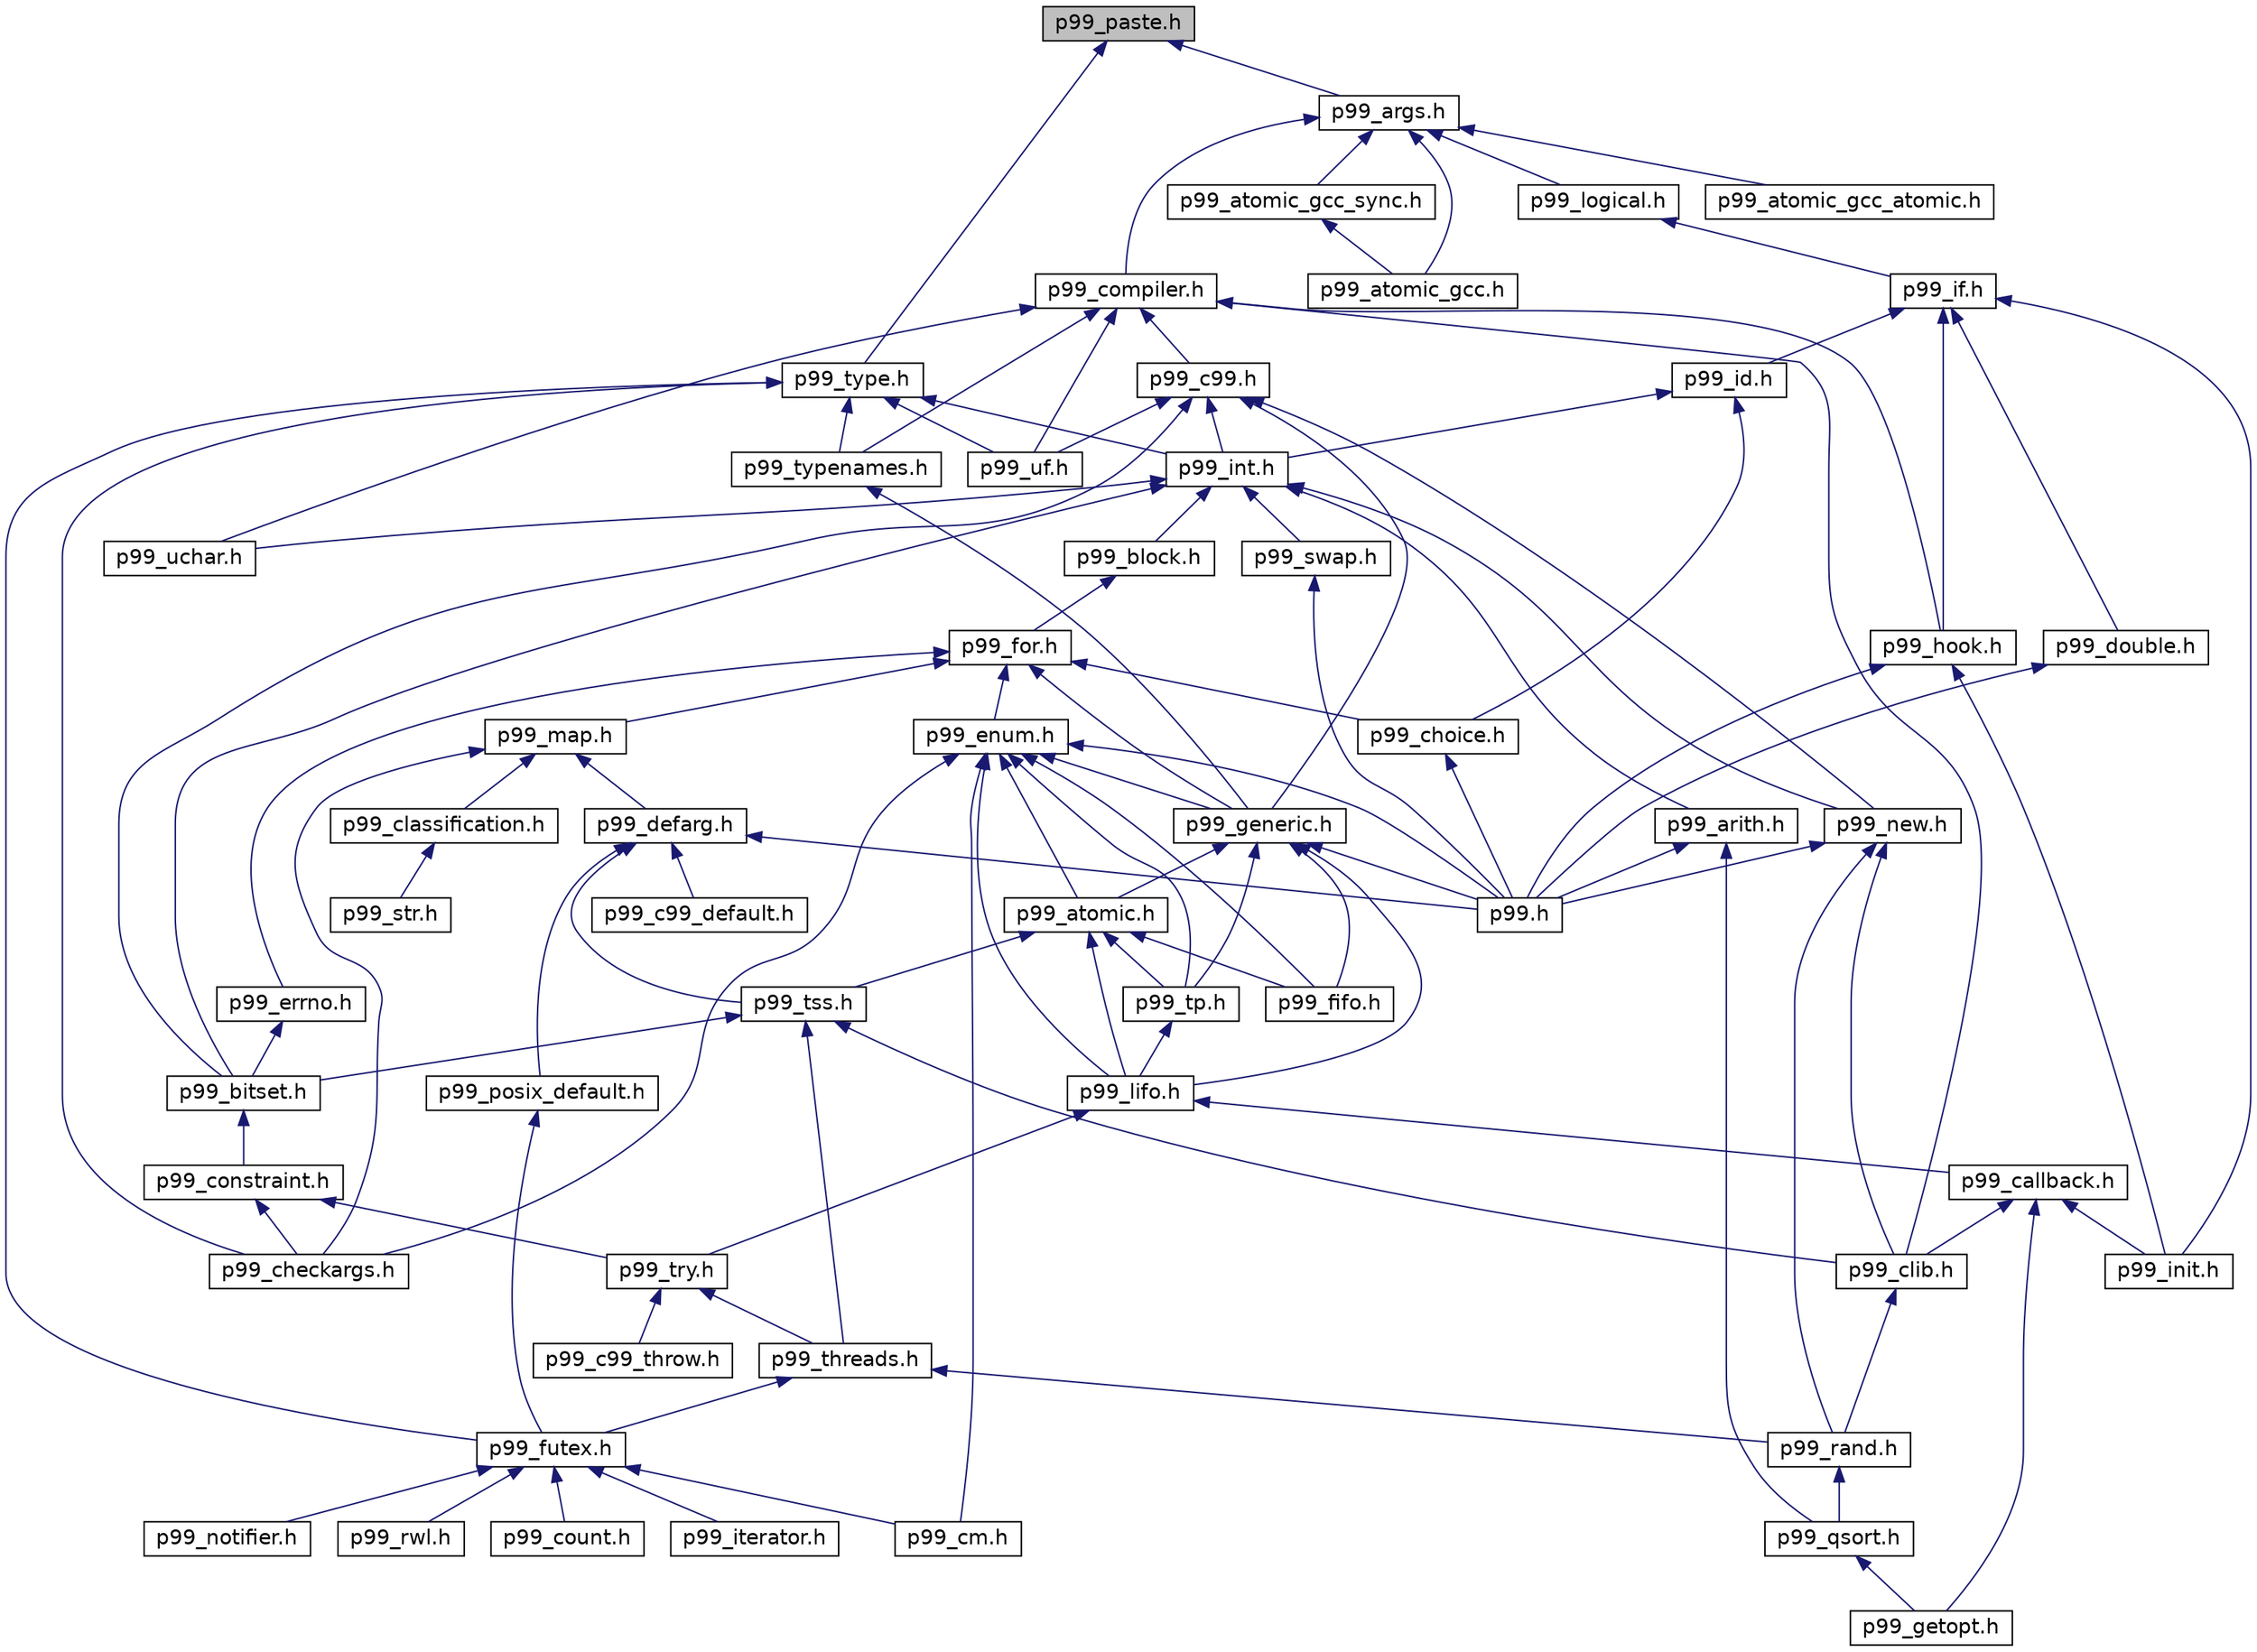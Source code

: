 digraph "p99_paste.h"
{
 // LATEX_PDF_SIZE
  edge [fontname="Helvetica",fontsize="14",labelfontname="Helvetica",labelfontsize="14"];
  node [fontname="Helvetica",fontsize="14",shape=record];
  Node1 [label="p99_paste.h",height=0.2,width=0.4,color="black", fillcolor="grey75", style="filled", fontcolor="black",tooltip="macros that paste tokens in a predictable way"];
  Node1 -> Node2 [dir="back",color="midnightblue",fontsize="14",style="solid",fontname="Helvetica"];
  Node2 [label="p99_args.h",height=0.2,width=0.4,color="black", fillcolor="white", style="filled",URL="$p99__args_8h.html",tooltip="Providing macros that handle variadic macro argument lists."];
  Node2 -> Node3 [dir="back",color="midnightblue",fontsize="14",style="solid",fontname="Helvetica"];
  Node3 [label="p99_logical.h",height=0.2,width=0.4,color="black", fillcolor="white", style="filled",URL="$p99__logical_8h.html",tooltip="macros to handle Boolean conditions at compile time."];
  Node3 -> Node4 [dir="back",color="midnightblue",fontsize="14",style="solid",fontname="Helvetica"];
  Node4 [label="p99_if.h",height=0.2,width=0.4,color="black", fillcolor="white", style="filled",URL="$p99__if_8h.html",tooltip="preprocessor conditionals to use inside macros"];
  Node4 -> Node5 [dir="back",color="midnightblue",fontsize="14",style="solid",fontname="Helvetica"];
  Node5 [label="p99_id.h",height=0.2,width=0.4,color="black", fillcolor="white", style="filled",URL="$p99__id_8h.html",tooltip="Implement a simple FILEID that changes each time this file is included somewhere."];
  Node5 -> Node6 [dir="back",color="midnightblue",fontsize="14",style="solid",fontname="Helvetica"];
  Node6 [label="p99_choice.h",height=0.2,width=0.4,color="black", fillcolor="white", style="filled",URL="$p99__choice_8h.html",tooltip="Choice macros that implement ‘static inline’ table lookup."];
  Node6 -> Node7 [dir="back",color="midnightblue",fontsize="14",style="solid",fontname="Helvetica"];
  Node7 [label="p99.h",height=0.2,width=0.4,color="black", fillcolor="white", style="filled",URL="$p99_8h.html",tooltip="Use this to include all of P99."];
  Node5 -> Node8 [dir="back",color="midnightblue",fontsize="14",style="solid",fontname="Helvetica"];
  Node8 [label="p99_int.h",height=0.2,width=0.4,color="black", fillcolor="white", style="filled",URL="$p99__int_8h.html",tooltip="Macros handling integer types and initialization."];
  Node8 -> Node9 [dir="back",color="midnightblue",fontsize="14",style="solid",fontname="Helvetica"];
  Node9 [label="p99_block.h",height=0.2,width=0.4,color="black", fillcolor="white", style="filled",URL="$p99__block_8h.html",tooltip="Macros that implement controlling blocks."];
  Node9 -> Node10 [dir="back",color="midnightblue",fontsize="14",style="solid",fontname="Helvetica"];
  Node10 [label="p99_for.h",height=0.2,width=0.4,color="black", fillcolor="white", style="filled",URL="$p99__for_8h.html",tooltip="A preprocessor for loop implementation and some derived list handling macros."];
  Node10 -> Node6 [dir="back",color="midnightblue",fontsize="14",style="solid",fontname="Helvetica"];
  Node10 -> Node11 [dir="back",color="midnightblue",fontsize="14",style="solid",fontname="Helvetica"];
  Node11 [label="p99_map.h",height=0.2,width=0.4,color="black", fillcolor="white", style="filled",URL="$p99__map_8h.html",tooltip="macros to produce lists of statements or declarations."];
  Node11 -> Node12 [dir="back",color="midnightblue",fontsize="14",style="solid",fontname="Helvetica"];
  Node12 [label="p99_defarg.h",height=0.2,width=0.4,color="black", fillcolor="white", style="filled",URL="$p99__defarg_8h.html",tooltip="Macros for default arguments to functions."];
  Node12 -> Node7 [dir="back",color="midnightblue",fontsize="14",style="solid",fontname="Helvetica"];
  Node12 -> Node13 [dir="back",color="midnightblue",fontsize="14",style="solid",fontname="Helvetica"];
  Node13 [label="p99_tss.h",height=0.2,width=0.4,color="black", fillcolor="white", style="filled",URL="$p99__tss_8h.html",tooltip=" "];
  Node13 -> Node14 [dir="back",color="midnightblue",fontsize="14",style="solid",fontname="Helvetica"];
  Node14 [label="p99_bitset.h",height=0.2,width=0.4,color="black", fillcolor="white", style="filled",URL="$p99__bitset_8h.html",tooltip=" "];
  Node14 -> Node15 [dir="back",color="midnightblue",fontsize="14",style="solid",fontname="Helvetica"];
  Node15 [label="p99_constraint.h",height=0.2,width=0.4,color="black", fillcolor="white", style="filled",URL="$p99__constraint_8h.html",tooltip=" "];
  Node15 -> Node16 [dir="back",color="midnightblue",fontsize="14",style="solid",fontname="Helvetica"];
  Node16 [label="p99_try.h",height=0.2,width=0.4,color="black", fillcolor="white", style="filled",URL="$p99__try_8h.html",tooltip=" "];
  Node16 -> Node17 [dir="back",color="midnightblue",fontsize="14",style="solid",fontname="Helvetica"];
  Node17 [label="p99_c99_throw.h",height=0.2,width=0.4,color="black", fillcolor="white", style="filled",URL="$p99__c99__throw_8h.html",tooltip=" "];
  Node16 -> Node18 [dir="back",color="midnightblue",fontsize="14",style="solid",fontname="Helvetica"];
  Node18 [label="p99_threads.h",height=0.2,width=0.4,color="black", fillcolor="white", style="filled",URL="$p99__threads_8h.html",tooltip=" "];
  Node18 -> Node19 [dir="back",color="midnightblue",fontsize="14",style="solid",fontname="Helvetica"];
  Node19 [label="p99_futex.h",height=0.2,width=0.4,color="black", fillcolor="white", style="filled",URL="$p99__futex_8h.html",tooltip=" "];
  Node19 -> Node20 [dir="back",color="midnightblue",fontsize="14",style="solid",fontname="Helvetica"];
  Node20 [label="p99_cm.h",height=0.2,width=0.4,color="black", fillcolor="white", style="filled",URL="$p99__cm_8h.html",tooltip=" "];
  Node19 -> Node21 [dir="back",color="midnightblue",fontsize="14",style="solid",fontname="Helvetica"];
  Node21 [label="p99_count.h",height=0.2,width=0.4,color="black", fillcolor="white", style="filled",URL="$p99__count_8h.html",tooltip=" "];
  Node19 -> Node22 [dir="back",color="midnightblue",fontsize="14",style="solid",fontname="Helvetica"];
  Node22 [label="p99_iterator.h",height=0.2,width=0.4,color="black", fillcolor="white", style="filled",URL="$p99__iterator_8h.html",tooltip=" "];
  Node19 -> Node23 [dir="back",color="midnightblue",fontsize="14",style="solid",fontname="Helvetica"];
  Node23 [label="p99_notifier.h",height=0.2,width=0.4,color="black", fillcolor="white", style="filled",URL="$p99__notifier_8h.html",tooltip=" "];
  Node19 -> Node24 [dir="back",color="midnightblue",fontsize="14",style="solid",fontname="Helvetica"];
  Node24 [label="p99_rwl.h",height=0.2,width=0.4,color="black", fillcolor="white", style="filled",URL="$p99__rwl_8h.html",tooltip=" "];
  Node18 -> Node25 [dir="back",color="midnightblue",fontsize="14",style="solid",fontname="Helvetica"];
  Node25 [label="p99_rand.h",height=0.2,width=0.4,color="black", fillcolor="white", style="filled",URL="$p99__rand_8h.html",tooltip="An implementation of George Marsaglia's xorshift PRG with a period of about 2^160."];
  Node25 -> Node26 [dir="back",color="midnightblue",fontsize="14",style="solid",fontname="Helvetica"];
  Node26 [label="p99_qsort.h",height=0.2,width=0.4,color="black", fillcolor="white", style="filled",URL="$p99__qsort_8h.html",tooltip="An implementation of a sorting routine."];
  Node26 -> Node27 [dir="back",color="midnightblue",fontsize="14",style="solid",fontname="Helvetica"];
  Node27 [label="p99_getopt.h",height=0.2,width=0.4,color="black", fillcolor="white", style="filled",URL="$p99__getopt_8h.html",tooltip="Providing macros that handle variadic macro argument lists."];
  Node15 -> Node28 [dir="back",color="midnightblue",fontsize="14",style="solid",fontname="Helvetica"];
  Node28 [label="p99_checkargs.h",height=0.2,width=0.4,color="black", fillcolor="white", style="filled",URL="$p99__checkargs_8h.html",tooltip="Macros to check arguments to functions, in particular of variably modified types."];
  Node13 -> Node29 [dir="back",color="midnightblue",fontsize="14",style="solid",fontname="Helvetica"];
  Node29 [label="p99_clib.h",height=0.2,width=0.4,color="black", fillcolor="white", style="filled",URL="$p99__clib_8h.html",tooltip=" "];
  Node29 -> Node25 [dir="back",color="midnightblue",fontsize="14",style="solid",fontname="Helvetica"];
  Node13 -> Node18 [dir="back",color="midnightblue",fontsize="14",style="solid",fontname="Helvetica"];
  Node12 -> Node30 [dir="back",color="midnightblue",fontsize="14",style="solid",fontname="Helvetica"];
  Node30 [label="p99_c99_default.h",height=0.2,width=0.4,color="black", fillcolor="white", style="filled",URL="$p99__c99__default_8h.html",tooltip=" "];
  Node12 -> Node31 [dir="back",color="midnightblue",fontsize="14",style="solid",fontname="Helvetica"];
  Node31 [label="p99_posix_default.h",height=0.2,width=0.4,color="black", fillcolor="white", style="filled",URL="$p99__posix__default_8h.html",tooltip=" "];
  Node31 -> Node19 [dir="back",color="midnightblue",fontsize="14",style="solid",fontname="Helvetica"];
  Node11 -> Node28 [dir="back",color="midnightblue",fontsize="14",style="solid",fontname="Helvetica"];
  Node11 -> Node32 [dir="back",color="midnightblue",fontsize="14",style="solid",fontname="Helvetica"];
  Node32 [label="p99_classification.h",height=0.2,width=0.4,color="black", fillcolor="white", style="filled",URL="$p99__classification_8h.html",tooltip="classification of different types of token sequences"];
  Node32 -> Node33 [dir="back",color="midnightblue",fontsize="14",style="solid",fontname="Helvetica"];
  Node33 [label="p99_str.h",height=0.2,width=0.4,color="black", fillcolor="white", style="filled",URL="$p99__str_8h.html",tooltip="Provide a family of functions str2XX that provide a safer end-check with a position in the string ins..."];
  Node10 -> Node34 [dir="back",color="midnightblue",fontsize="14",style="solid",fontname="Helvetica"];
  Node34 [label="p99_enum.h",height=0.2,width=0.4,color="black", fillcolor="white", style="filled",URL="$p99__enum_8h.html",tooltip=" "];
  Node34 -> Node7 [dir="back",color="midnightblue",fontsize="14",style="solid",fontname="Helvetica"];
  Node34 -> Node35 [dir="back",color="midnightblue",fontsize="14",style="solid",fontname="Helvetica"];
  Node35 [label="p99_generic.h",height=0.2,width=0.4,color="black", fillcolor="white", style="filled",URL="$p99__generic_8h.html",tooltip=" "];
  Node35 -> Node7 [dir="back",color="midnightblue",fontsize="14",style="solid",fontname="Helvetica"];
  Node35 -> Node36 [dir="back",color="midnightblue",fontsize="14",style="solid",fontname="Helvetica"];
  Node36 [label="p99_atomic.h",height=0.2,width=0.4,color="black", fillcolor="white", style="filled",URL="$p99__atomic_8h.html",tooltip=" "];
  Node36 -> Node13 [dir="back",color="midnightblue",fontsize="14",style="solid",fontname="Helvetica"];
  Node36 -> Node37 [dir="back",color="midnightblue",fontsize="14",style="solid",fontname="Helvetica"];
  Node37 [label="p99_lifo.h",height=0.2,width=0.4,color="black", fillcolor="white", style="filled",URL="$p99__lifo_8h.html",tooltip=" "];
  Node37 -> Node16 [dir="back",color="midnightblue",fontsize="14",style="solid",fontname="Helvetica"];
  Node37 -> Node38 [dir="back",color="midnightblue",fontsize="14",style="solid",fontname="Helvetica"];
  Node38 [label="p99_callback.h",height=0.2,width=0.4,color="black", fillcolor="white", style="filled",URL="$p99__callback_8h.html",tooltip=" "];
  Node38 -> Node29 [dir="back",color="midnightblue",fontsize="14",style="solid",fontname="Helvetica"];
  Node38 -> Node27 [dir="back",color="midnightblue",fontsize="14",style="solid",fontname="Helvetica"];
  Node38 -> Node39 [dir="back",color="midnightblue",fontsize="14",style="solid",fontname="Helvetica"];
  Node39 [label="p99_init.h",height=0.2,width=0.4,color="black", fillcolor="white", style="filled",URL="$p99__init_8h.html",tooltip="Implement initialization functions that are executed early."];
  Node36 -> Node40 [dir="back",color="midnightblue",fontsize="14",style="solid",fontname="Helvetica"];
  Node40 [label="p99_tp.h",height=0.2,width=0.4,color="black", fillcolor="white", style="filled",URL="$p99__tp_8h.html",tooltip=" "];
  Node40 -> Node37 [dir="back",color="midnightblue",fontsize="14",style="solid",fontname="Helvetica"];
  Node36 -> Node41 [dir="back",color="midnightblue",fontsize="14",style="solid",fontname="Helvetica"];
  Node41 [label="p99_fifo.h",height=0.2,width=0.4,color="black", fillcolor="white", style="filled",URL="$p99__fifo_8h.html",tooltip=" "];
  Node35 -> Node37 [dir="back",color="midnightblue",fontsize="14",style="solid",fontname="Helvetica"];
  Node35 -> Node40 [dir="back",color="midnightblue",fontsize="14",style="solid",fontname="Helvetica"];
  Node35 -> Node41 [dir="back",color="midnightblue",fontsize="14",style="solid",fontname="Helvetica"];
  Node34 -> Node36 [dir="back",color="midnightblue",fontsize="14",style="solid",fontname="Helvetica"];
  Node34 -> Node37 [dir="back",color="midnightblue",fontsize="14",style="solid",fontname="Helvetica"];
  Node34 -> Node40 [dir="back",color="midnightblue",fontsize="14",style="solid",fontname="Helvetica"];
  Node34 -> Node28 [dir="back",color="midnightblue",fontsize="14",style="solid",fontname="Helvetica"];
  Node34 -> Node20 [dir="back",color="midnightblue",fontsize="14",style="solid",fontname="Helvetica"];
  Node34 -> Node41 [dir="back",color="midnightblue",fontsize="14",style="solid",fontname="Helvetica"];
  Node10 -> Node35 [dir="back",color="midnightblue",fontsize="14",style="solid",fontname="Helvetica"];
  Node10 -> Node42 [dir="back",color="midnightblue",fontsize="14",style="solid",fontname="Helvetica"];
  Node42 [label="p99_errno.h",height=0.2,width=0.4,color="black", fillcolor="white", style="filled",URL="$p99__errno_8h.html",tooltip=" "];
  Node42 -> Node14 [dir="back",color="midnightblue",fontsize="14",style="solid",fontname="Helvetica"];
  Node8 -> Node43 [dir="back",color="midnightblue",fontsize="14",style="solid",fontname="Helvetica"];
  Node43 [label="p99_new.h",height=0.2,width=0.4,color="black", fillcolor="white", style="filled",URL="$p99__new_8h.html",tooltip="Macros for initialization and allocation."];
  Node43 -> Node7 [dir="back",color="midnightblue",fontsize="14",style="solid",fontname="Helvetica"];
  Node43 -> Node29 [dir="back",color="midnightblue",fontsize="14",style="solid",fontname="Helvetica"];
  Node43 -> Node25 [dir="back",color="midnightblue",fontsize="14",style="solid",fontname="Helvetica"];
  Node8 -> Node44 [dir="back",color="midnightblue",fontsize="14",style="solid",fontname="Helvetica"];
  Node44 [label="p99_swap.h",height=0.2,width=0.4,color="black", fillcolor="white", style="filled",URL="$p99__swap_8h.html",tooltip=" "];
  Node44 -> Node7 [dir="back",color="midnightblue",fontsize="14",style="solid",fontname="Helvetica"];
  Node8 -> Node45 [dir="back",color="midnightblue",fontsize="14",style="solid",fontname="Helvetica"];
  Node45 [label="p99_arith.h",height=0.2,width=0.4,color="black", fillcolor="white", style="filled",URL="$p99__arith_8h.html",tooltip="Branchless arithmetic and bit twiddling snippets."];
  Node45 -> Node7 [dir="back",color="midnightblue",fontsize="14",style="solid",fontname="Helvetica"];
  Node45 -> Node26 [dir="back",color="midnightblue",fontsize="14",style="solid",fontname="Helvetica"];
  Node8 -> Node14 [dir="back",color="midnightblue",fontsize="14",style="solid",fontname="Helvetica"];
  Node8 -> Node46 [dir="back",color="midnightblue",fontsize="14",style="solid",fontname="Helvetica"];
  Node46 [label="p99_uchar.h",height=0.2,width=0.4,color="black", fillcolor="white", style="filled",URL="$p99__uchar_8h.html",tooltip="Emulate the unicode support of uchar.h if that is not provided."];
  Node4 -> Node47 [dir="back",color="midnightblue",fontsize="14",style="solid",fontname="Helvetica"];
  Node47 [label="p99_double.h",height=0.2,width=0.4,color="black", fillcolor="white", style="filled",URL="$p99__double_8h.html",tooltip="Build decimal or hexadecimal double constants with macros."];
  Node47 -> Node7 [dir="back",color="midnightblue",fontsize="14",style="solid",fontname="Helvetica"];
  Node4 -> Node48 [dir="back",color="midnightblue",fontsize="14",style="solid",fontname="Helvetica"];
  Node48 [label="p99_hook.h",height=0.2,width=0.4,color="black", fillcolor="white", style="filled",URL="$p99__hook_8h.html",tooltip="Compiler specific hook functions to execute at load/unload time."];
  Node48 -> Node7 [dir="back",color="midnightblue",fontsize="14",style="solid",fontname="Helvetica"];
  Node48 -> Node39 [dir="back",color="midnightblue",fontsize="14",style="solid",fontname="Helvetica"];
  Node4 -> Node39 [dir="back",color="midnightblue",fontsize="14",style="solid",fontname="Helvetica"];
  Node2 -> Node49 [dir="back",color="midnightblue",fontsize="14",style="solid",fontname="Helvetica"];
  Node49 [label="p99_compiler.h",height=0.2,width=0.4,color="black", fillcolor="white", style="filled",URL="$p99__compiler_8h.html",tooltip="Group compiler dependencies together in one file."];
  Node49 -> Node50 [dir="back",color="midnightblue",fontsize="14",style="solid",fontname="Helvetica"];
  Node50 [label="p99_c99.h",height=0.2,width=0.4,color="black", fillcolor="white", style="filled",URL="$p99__c99_8h.html",tooltip="C99 specific include files that are required by the standard."];
  Node50 -> Node8 [dir="back",color="midnightblue",fontsize="14",style="solid",fontname="Helvetica"];
  Node50 -> Node43 [dir="back",color="midnightblue",fontsize="14",style="solid",fontname="Helvetica"];
  Node50 -> Node35 [dir="back",color="midnightblue",fontsize="14",style="solid",fontname="Helvetica"];
  Node50 -> Node14 [dir="back",color="midnightblue",fontsize="14",style="solid",fontname="Helvetica"];
  Node50 -> Node51 [dir="back",color="midnightblue",fontsize="14",style="solid",fontname="Helvetica"];
  Node51 [label="p99_uf.h",height=0.2,width=0.4,color="black", fillcolor="white", style="filled",URL="$p99__uf_8h.html",tooltip=" "];
  Node49 -> Node52 [dir="back",color="midnightblue",fontsize="14",style="solid",fontname="Helvetica"];
  Node52 [label="p99_typenames.h",height=0.2,width=0.4,color="black", fillcolor="white", style="filled",URL="$p99__typenames_8h.html",tooltip="Declare types derived from the standard types."];
  Node52 -> Node35 [dir="back",color="midnightblue",fontsize="14",style="solid",fontname="Helvetica"];
  Node49 -> Node48 [dir="back",color="midnightblue",fontsize="14",style="solid",fontname="Helvetica"];
  Node49 -> Node29 [dir="back",color="midnightblue",fontsize="14",style="solid",fontname="Helvetica"];
  Node49 -> Node46 [dir="back",color="midnightblue",fontsize="14",style="solid",fontname="Helvetica"];
  Node49 -> Node51 [dir="back",color="midnightblue",fontsize="14",style="solid",fontname="Helvetica"];
  Node2 -> Node53 [dir="back",color="midnightblue",fontsize="14",style="solid",fontname="Helvetica"];
  Node53 [label="p99_atomic_gcc.h",height=0.2,width=0.4,color="black", fillcolor="white", style="filled",URL="$p99__atomic__gcc_8h.html",tooltip="Implement some of the atomic operations as fallback to gcc' builtins."];
  Node2 -> Node54 [dir="back",color="midnightblue",fontsize="14",style="solid",fontname="Helvetica"];
  Node54 [label="p99_atomic_gcc_sync.h",height=0.2,width=0.4,color="black", fillcolor="white", style="filled",URL="$p99__atomic__gcc__sync_8h.html",tooltip="Implement some of the atomic operations as fallback to gcc' __sync builtins."];
  Node54 -> Node53 [dir="back",color="midnightblue",fontsize="14",style="solid",fontname="Helvetica"];
  Node2 -> Node55 [dir="back",color="midnightblue",fontsize="14",style="solid",fontname="Helvetica"];
  Node55 [label="p99_atomic_gcc_atomic.h",height=0.2,width=0.4,color="black", fillcolor="white", style="filled",URL="$p99__atomic__gcc__atomic_8h.html",tooltip="Implement some of the atomic operations as fallback to gcc' __atomic builtins."];
  Node1 -> Node56 [dir="back",color="midnightblue",fontsize="14",style="solid",fontname="Helvetica"];
  Node56 [label="p99_type.h",height=0.2,width=0.4,color="black", fillcolor="white", style="filled",URL="$p99__type_8h.html",tooltip=" "];
  Node56 -> Node8 [dir="back",color="midnightblue",fontsize="14",style="solid",fontname="Helvetica"];
  Node56 -> Node52 [dir="back",color="midnightblue",fontsize="14",style="solid",fontname="Helvetica"];
  Node56 -> Node28 [dir="back",color="midnightblue",fontsize="14",style="solid",fontname="Helvetica"];
  Node56 -> Node19 [dir="back",color="midnightblue",fontsize="14",style="solid",fontname="Helvetica"];
  Node56 -> Node51 [dir="back",color="midnightblue",fontsize="14",style="solid",fontname="Helvetica"];
}
